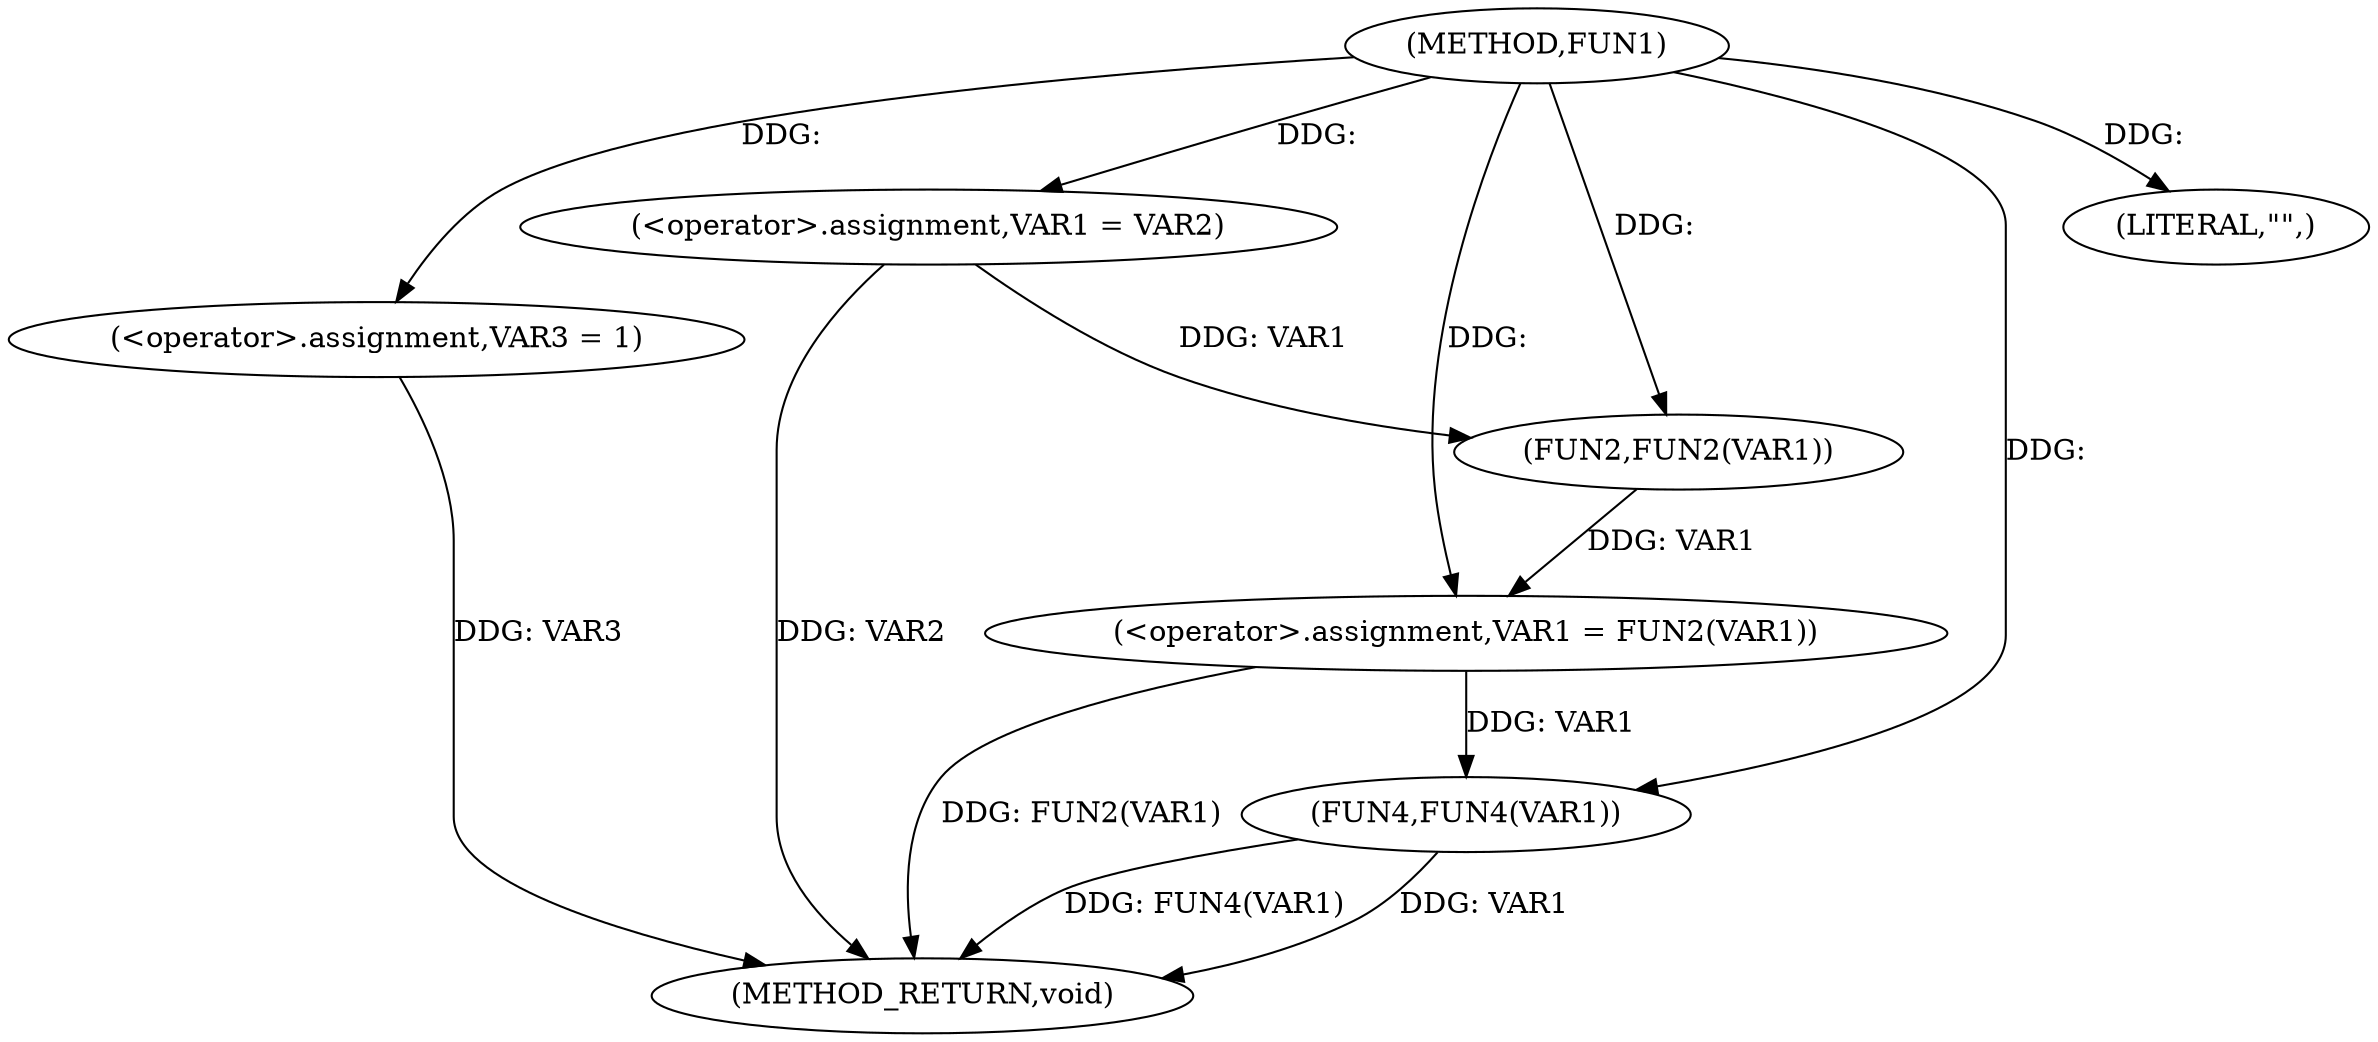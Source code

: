 digraph FUN1 {  
"1000100" [label = "(METHOD,FUN1)" ]
"1000118" [label = "(METHOD_RETURN,void)" ]
"1000104" [label = "(<operator>.assignment,VAR1 = VAR2)" ]
"1000107" [label = "(<operator>.assignment,VAR3 = 1)" ]
"1000110" [label = "(<operator>.assignment,VAR1 = FUN2(VAR1))" ]
"1000112" [label = "(FUN2,FUN2(VAR1))" ]
"1000115" [label = "(LITERAL,\"\",)" ]
"1000116" [label = "(FUN4,FUN4(VAR1))" ]
  "1000116" -> "1000118"  [ label = "DDG: VAR1"] 
  "1000107" -> "1000118"  [ label = "DDG: VAR3"] 
  "1000110" -> "1000118"  [ label = "DDG: FUN2(VAR1)"] 
  "1000116" -> "1000118"  [ label = "DDG: FUN4(VAR1)"] 
  "1000104" -> "1000118"  [ label = "DDG: VAR2"] 
  "1000100" -> "1000104"  [ label = "DDG: "] 
  "1000100" -> "1000107"  [ label = "DDG: "] 
  "1000112" -> "1000110"  [ label = "DDG: VAR1"] 
  "1000100" -> "1000110"  [ label = "DDG: "] 
  "1000104" -> "1000112"  [ label = "DDG: VAR1"] 
  "1000100" -> "1000112"  [ label = "DDG: "] 
  "1000100" -> "1000115"  [ label = "DDG: "] 
  "1000110" -> "1000116"  [ label = "DDG: VAR1"] 
  "1000100" -> "1000116"  [ label = "DDG: "] 
}
